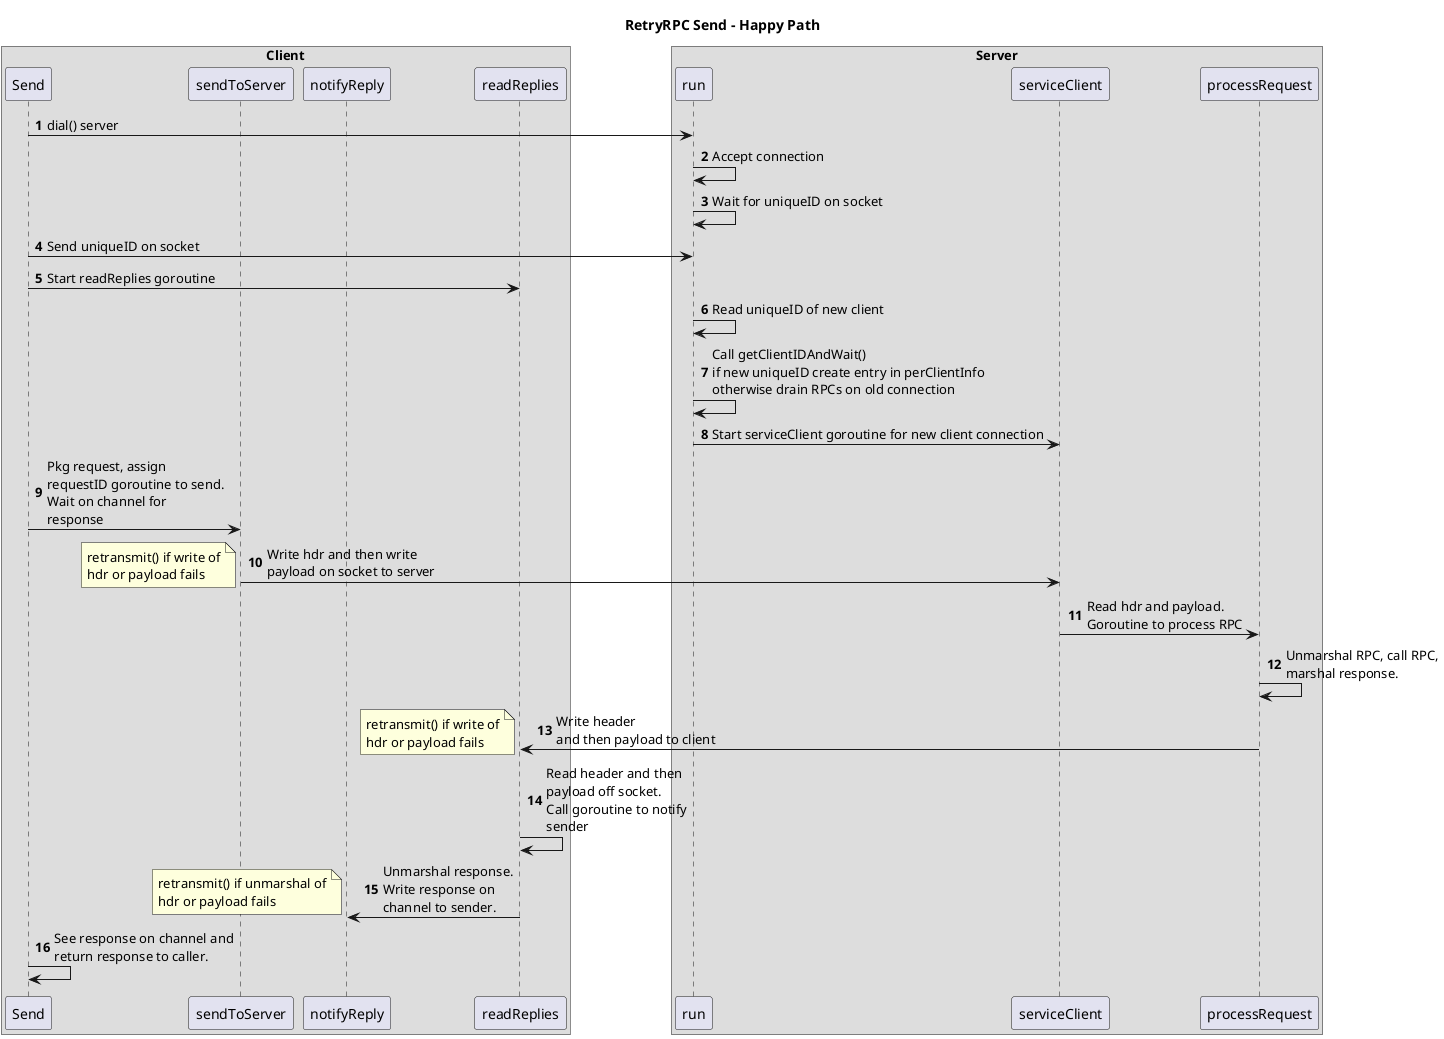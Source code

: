 @startuml

title RetryRPC Send - Happy Path

autonumber

box Client
participant Send
participant sendToServer
participant notifyReply
participant readReplies
end box
box Server
participant run
participant serviceClient
participant processRequest
end box

Send -> run:dial() server
run -> run:Accept connection
run -> run:Wait for uniqueID on socket
Send -> run:Send uniqueID on socket
Send -> readReplies:Start readReplies goroutine

run -> run:Read uniqueID of new client
run -> run:Call getClientIDAndWait()\nif new uniqueID create entry in perClientInfo\notherwise drain RPCs on old connection
run -> serviceClient:Start serviceClient goroutine for new client connection

Send -> sendToServer:Pkg request, assign\nrequestID goroutine to send.\nWait on channel for\nresponse

sendToServer -> serviceClient: Write hdr and then write\npayload on socket to server
note left: retransmit() if write of\nhdr or payload fails

serviceClient -> processRequest: Read hdr and payload.\nGoroutine to process RPC

processRequest -> processRequest: Unmarshal RPC, call RPC,\nmarshal response.

processRequest -> readReplies: Write header\nand then payload to client
note left: retransmit() if write of\nhdr or payload fails

readReplies -> readReplies: Read header and then\npayload off socket.\nCall goroutine to notify\nsender

readReplies -> notifyReply:Unmarshal response.\nWrite response on\nchannel to sender.
note left: retransmit() if unmarshal of\nhdr or payload fails

Send -> Send:See response on channel and\nreturn response to caller.

@enduml
